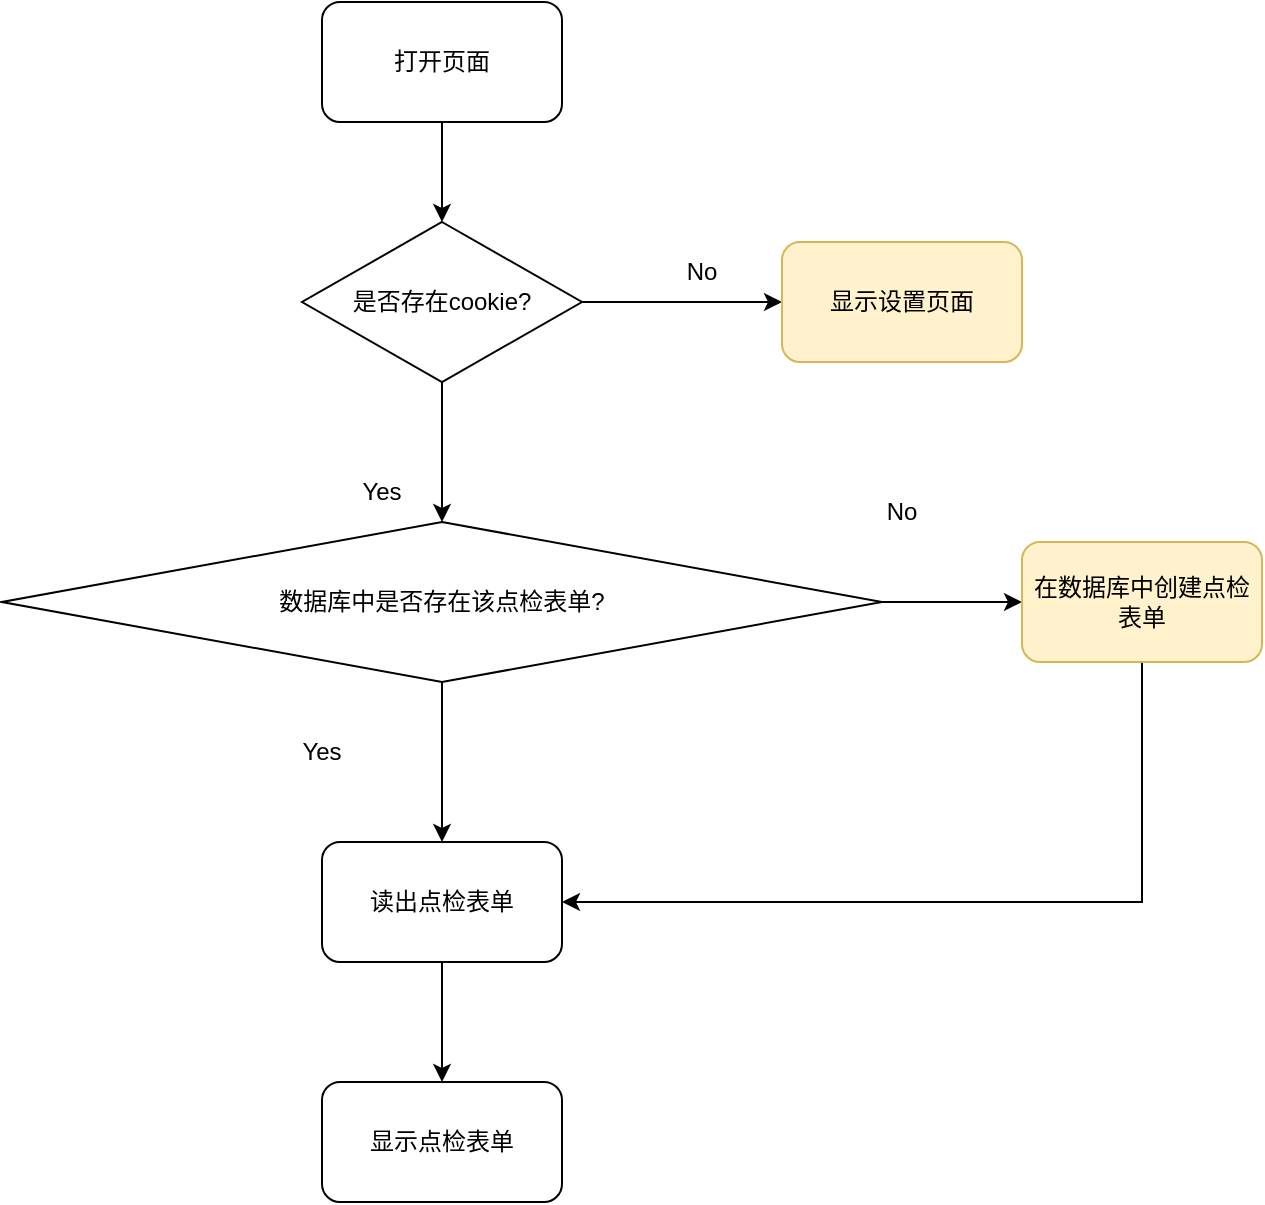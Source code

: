 <mxfile version="21.7.1" type="github">
  <diagram name="Page-1" id="lvIZGLVvvXv1vzoryOAr">
    <mxGraphModel dx="2603" dy="796" grid="1" gridSize="10" guides="1" tooltips="1" connect="1" arrows="1" fold="1" page="1" pageScale="1" pageWidth="1169" pageHeight="827" math="0" shadow="0">
      <root>
        <mxCell id="0" />
        <mxCell id="1" parent="0" />
        <mxCell id="wgirAUOfnIujtbKJszdd-9" style="edgeStyle=orthogonalEdgeStyle;rounded=0;orthogonalLoop=1;jettySize=auto;html=1;" edge="1" parent="1" source="Z2J0OxNcFGcU3QeDca0X-1" target="Z2J0OxNcFGcU3QeDca0X-4">
          <mxGeometry relative="1" as="geometry" />
        </mxCell>
        <mxCell id="wgirAUOfnIujtbKJszdd-11" style="edgeStyle=orthogonalEdgeStyle;rounded=0;orthogonalLoop=1;jettySize=auto;html=1;entryX=0;entryY=0.5;entryDx=0;entryDy=0;" edge="1" parent="1" source="Z2J0OxNcFGcU3QeDca0X-1" target="Z2J0OxNcFGcU3QeDca0X-2">
          <mxGeometry relative="1" as="geometry" />
        </mxCell>
        <mxCell id="Z2J0OxNcFGcU3QeDca0X-1" value="数据库中是否存在该点检表单?" style="rhombus;whiteSpace=wrap;html=1;" parent="1" vertex="1">
          <mxGeometry x="-120" y="300" width="440" height="80" as="geometry" />
        </mxCell>
        <mxCell id="wgirAUOfnIujtbKJszdd-12" style="edgeStyle=orthogonalEdgeStyle;rounded=0;orthogonalLoop=1;jettySize=auto;html=1;entryX=1;entryY=0.5;entryDx=0;entryDy=0;" edge="1" parent="1" source="Z2J0OxNcFGcU3QeDca0X-2" target="Z2J0OxNcFGcU3QeDca0X-4">
          <mxGeometry relative="1" as="geometry">
            <Array as="points">
              <mxPoint x="450" y="490" />
            </Array>
          </mxGeometry>
        </mxCell>
        <mxCell id="Z2J0OxNcFGcU3QeDca0X-2" value="在数据库中创建点检表单" style="rounded=1;whiteSpace=wrap;html=1;fillColor=#fff2cc;strokeColor=#d6b656;" parent="1" vertex="1">
          <mxGeometry x="390" y="310" width="120" height="60" as="geometry" />
        </mxCell>
        <mxCell id="wgirAUOfnIujtbKJszdd-10" style="edgeStyle=orthogonalEdgeStyle;rounded=0;orthogonalLoop=1;jettySize=auto;html=1;entryX=0.5;entryY=0;entryDx=0;entryDy=0;" edge="1" parent="1" source="Z2J0OxNcFGcU3QeDca0X-4" target="Z2J0OxNcFGcU3QeDca0X-9">
          <mxGeometry relative="1" as="geometry" />
        </mxCell>
        <mxCell id="Z2J0OxNcFGcU3QeDca0X-4" value="读出点检表单" style="rounded=1;whiteSpace=wrap;html=1;" parent="1" vertex="1">
          <mxGeometry x="40" y="460" width="120" height="60" as="geometry" />
        </mxCell>
        <mxCell id="Z2J0OxNcFGcU3QeDca0X-5" value="No" style="text;html=1;strokeColor=none;fillColor=none;align=center;verticalAlign=middle;whiteSpace=wrap;rounded=0;" parent="1" vertex="1">
          <mxGeometry x="300" y="280" width="60" height="30" as="geometry" />
        </mxCell>
        <mxCell id="Z2J0OxNcFGcU3QeDca0X-6" value="Yes" style="text;html=1;strokeColor=none;fillColor=none;align=center;verticalAlign=middle;whiteSpace=wrap;rounded=0;" parent="1" vertex="1">
          <mxGeometry x="10" y="400" width="60" height="30" as="geometry" />
        </mxCell>
        <mxCell id="Z2J0OxNcFGcU3QeDca0X-9" value="显示点检表单" style="rounded=1;whiteSpace=wrap;html=1;" parent="1" vertex="1">
          <mxGeometry x="40" y="580" width="120" height="60" as="geometry" />
        </mxCell>
        <mxCell id="wgirAUOfnIujtbKJszdd-3" style="edgeStyle=orthogonalEdgeStyle;rounded=0;orthogonalLoop=1;jettySize=auto;html=1;entryX=0.5;entryY=0;entryDx=0;entryDy=0;" edge="1" parent="1" source="wgirAUOfnIujtbKJszdd-1" target="wgirAUOfnIujtbKJszdd-2">
          <mxGeometry relative="1" as="geometry" />
        </mxCell>
        <mxCell id="wgirAUOfnIujtbKJszdd-1" value="打开页面" style="rounded=1;whiteSpace=wrap;html=1;" vertex="1" parent="1">
          <mxGeometry x="40" y="40" width="120" height="60" as="geometry" />
        </mxCell>
        <mxCell id="wgirAUOfnIujtbKJszdd-4" style="edgeStyle=orthogonalEdgeStyle;rounded=0;orthogonalLoop=1;jettySize=auto;html=1;entryX=0.5;entryY=0;entryDx=0;entryDy=0;" edge="1" parent="1" source="wgirAUOfnIujtbKJszdd-2" target="Z2J0OxNcFGcU3QeDca0X-1">
          <mxGeometry relative="1" as="geometry" />
        </mxCell>
        <mxCell id="wgirAUOfnIujtbKJszdd-8" style="edgeStyle=orthogonalEdgeStyle;rounded=0;orthogonalLoop=1;jettySize=auto;html=1;" edge="1" parent="1" source="wgirAUOfnIujtbKJszdd-2" target="wgirAUOfnIujtbKJszdd-7">
          <mxGeometry relative="1" as="geometry" />
        </mxCell>
        <mxCell id="wgirAUOfnIujtbKJszdd-2" value="是否存在cookie?" style="rhombus;whiteSpace=wrap;html=1;" vertex="1" parent="1">
          <mxGeometry x="30" y="150" width="140" height="80" as="geometry" />
        </mxCell>
        <mxCell id="wgirAUOfnIujtbKJszdd-5" value="Yes" style="text;html=1;strokeColor=none;fillColor=none;align=center;verticalAlign=middle;whiteSpace=wrap;rounded=0;" vertex="1" parent="1">
          <mxGeometry x="40" y="270" width="60" height="30" as="geometry" />
        </mxCell>
        <mxCell id="wgirAUOfnIujtbKJszdd-6" value="No" style="text;html=1;strokeColor=none;fillColor=none;align=center;verticalAlign=middle;whiteSpace=wrap;rounded=0;" vertex="1" parent="1">
          <mxGeometry x="200" y="160" width="60" height="30" as="geometry" />
        </mxCell>
        <mxCell id="wgirAUOfnIujtbKJszdd-7" value="显示设置页面" style="rounded=1;whiteSpace=wrap;html=1;fillColor=#fff2cc;strokeColor=#d6b656;" vertex="1" parent="1">
          <mxGeometry x="270" y="160" width="120" height="60" as="geometry" />
        </mxCell>
      </root>
    </mxGraphModel>
  </diagram>
</mxfile>
